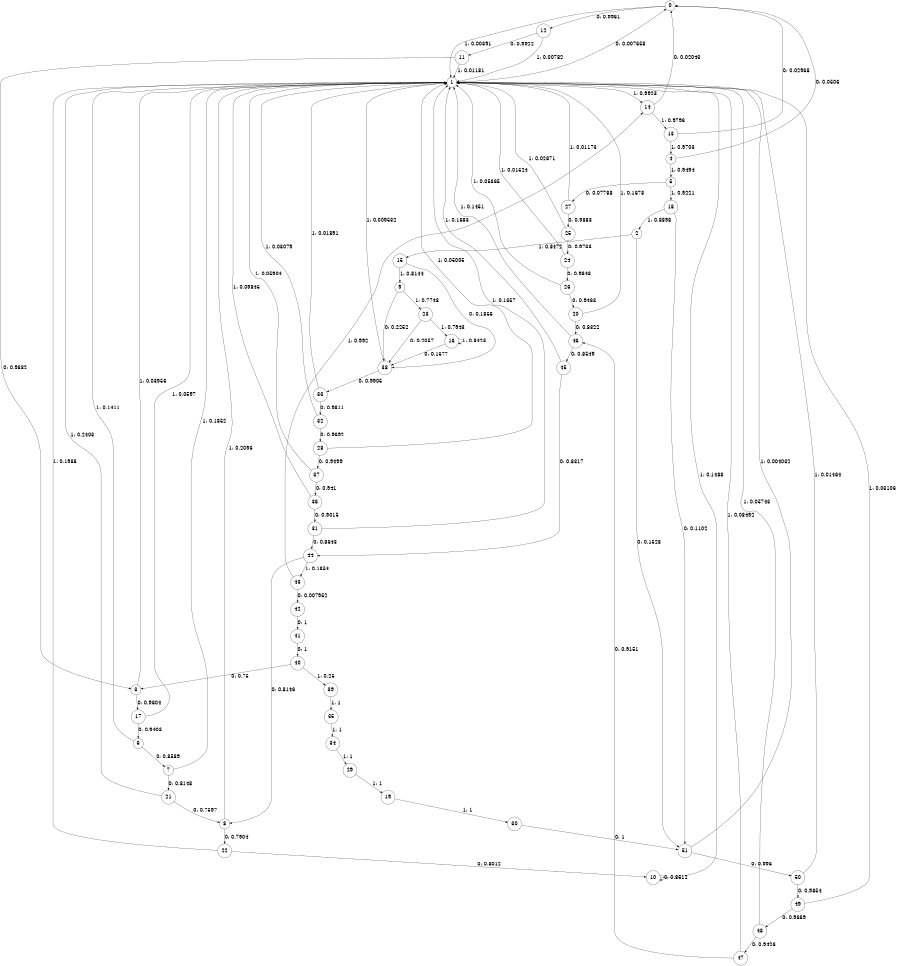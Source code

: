 digraph "ch1_random_source_L15" {
size = "6,8.5";
ratio = "fill";
node [shape = circle];
node [fontsize = 24];
edge [fontsize = 24];
0 -> 12 [label = "0: 0.9961   "];
0 -> 1 [label = "1: 0.00391  "];
1 -> 0 [label = "0: 0.007658  "];
1 -> 14 [label = "1: 0.9923   "];
2 -> 51 [label = "0: 0.1528   "];
2 -> 15 [label = "1: 0.8472   "];
3 -> 17 [label = "0: 0.9604   "];
3 -> 1 [label = "1: 0.03956  "];
4 -> 0 [label = "0: 0.0506   "];
4 -> 5 [label = "1: 0.9494   "];
5 -> 27 [label = "0: 0.07788  "];
5 -> 18 [label = "1: 0.9221   "];
6 -> 7 [label = "0: 0.8589   "];
6 -> 1 [label = "1: 0.1411   "];
7 -> 21 [label = "0: 0.8148   "];
7 -> 1 [label = "1: 0.1852   "];
8 -> 22 [label = "0: 0.7904   "];
8 -> 1 [label = "1: 0.2096   "];
9 -> 38 [label = "0: 0.2252   "];
9 -> 23 [label = "1: 0.7748   "];
10 -> 10 [label = "0: 0.8512   "];
10 -> 1 [label = "1: 0.1488   "];
11 -> 3 [label = "0: 0.9882   "];
11 -> 1 [label = "1: 0.01181  "];
12 -> 11 [label = "0: 0.9922   "];
12 -> 1 [label = "1: 0.00782  "];
13 -> 0 [label = "0: 0.02968  "];
13 -> 4 [label = "1: 0.9703   "];
14 -> 0 [label = "0: 0.02043  "];
14 -> 13 [label = "1: 0.9796   "];
15 -> 38 [label = "0: 0.1856   "];
15 -> 9 [label = "1: 0.8144   "];
16 -> 38 [label = "0: 0.1577   "];
16 -> 16 [label = "1: 0.8423   "];
17 -> 6 [label = "0: 0.9403   "];
17 -> 1 [label = "1: 0.0597   "];
18 -> 51 [label = "0: 0.1102   "];
18 -> 2 [label = "1: 0.8898   "];
19 -> 30 [label = "1: 1        "];
20 -> 46 [label = "0: 0.8322   "];
20 -> 1 [label = "1: 0.1678   "];
21 -> 8 [label = "0: 0.7597   "];
21 -> 1 [label = "1: 0.2403   "];
22 -> 10 [label = "0: 0.8012   "];
22 -> 1 [label = "1: 0.1988   "];
23 -> 38 [label = "0: 0.2057   "];
23 -> 16 [label = "1: 0.7943   "];
24 -> 26 [label = "0: 0.9848   "];
24 -> 1 [label = "1: 0.01524  "];
25 -> 24 [label = "0: 0.9733   "];
25 -> 1 [label = "1: 0.02671  "];
26 -> 20 [label = "0: 0.9463   "];
26 -> 1 [label = "1: 0.05365  "];
27 -> 25 [label = "0: 0.9883   "];
27 -> 1 [label = "1: 0.01173  "];
28 -> 37 [label = "0: 0.9499   "];
28 -> 1 [label = "1: 0.05005  "];
29 -> 19 [label = "1: 1        "];
30 -> 51 [label = "0: 1        "];
31 -> 44 [label = "0: 0.8643   "];
31 -> 1 [label = "1: 0.1357   "];
32 -> 28 [label = "0: 0.9692   "];
32 -> 1 [label = "1: 0.03079  "];
33 -> 32 [label = "0: 0.9811   "];
33 -> 1 [label = "1: 0.01891  "];
34 -> 29 [label = "1: 1        "];
35 -> 34 [label = "1: 1        "];
36 -> 31 [label = "0: 0.9015   "];
36 -> 1 [label = "1: 0.09845  "];
37 -> 36 [label = "0: 0.941    "];
37 -> 1 [label = "1: 0.05904  "];
38 -> 33 [label = "0: 0.9905   "];
38 -> 1 [label = "1: 0.009532  "];
39 -> 35 [label = "1: 1        "];
40 -> 3 [label = "0: 0.75     "];
40 -> 39 [label = "1: 0.25     "];
41 -> 40 [label = "0: 1        "];
42 -> 41 [label = "0: 1        "];
43 -> 42 [label = "0: 0.007952  "];
43 -> 14 [label = "1: 0.992    "];
44 -> 8 [label = "0: 0.8146   "];
44 -> 43 [label = "1: 0.1854   "];
45 -> 44 [label = "0: 0.8317   "];
45 -> 1 [label = "1: 0.1683   "];
46 -> 45 [label = "0: 0.8549   "];
46 -> 1 [label = "1: 0.1451   "];
47 -> 46 [label = "0: 0.9151   "];
47 -> 1 [label = "1: 0.08492  "];
48 -> 47 [label = "0: 0.9426   "];
48 -> 1 [label = "1: 0.05743  "];
49 -> 48 [label = "0: 0.9689   "];
49 -> 1 [label = "1: 0.03106  "];
50 -> 49 [label = "0: 0.9854   "];
50 -> 1 [label = "1: 0.01464  "];
51 -> 50 [label = "0: 0.996    "];
51 -> 1 [label = "1: 0.004032  "];
}